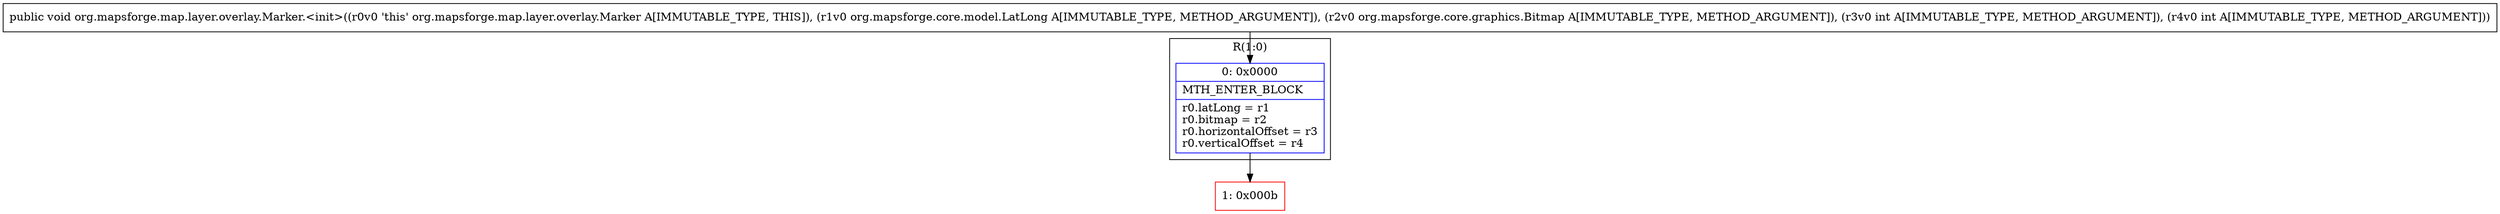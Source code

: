 digraph "CFG fororg.mapsforge.map.layer.overlay.Marker.\<init\>(Lorg\/mapsforge\/core\/model\/LatLong;Lorg\/mapsforge\/core\/graphics\/Bitmap;II)V" {
subgraph cluster_Region_1147397127 {
label = "R(1:0)";
node [shape=record,color=blue];
Node_0 [shape=record,label="{0\:\ 0x0000|MTH_ENTER_BLOCK\l|r0.latLong = r1\lr0.bitmap = r2\lr0.horizontalOffset = r3\lr0.verticalOffset = r4\l}"];
}
Node_1 [shape=record,color=red,label="{1\:\ 0x000b}"];
MethodNode[shape=record,label="{public void org.mapsforge.map.layer.overlay.Marker.\<init\>((r0v0 'this' org.mapsforge.map.layer.overlay.Marker A[IMMUTABLE_TYPE, THIS]), (r1v0 org.mapsforge.core.model.LatLong A[IMMUTABLE_TYPE, METHOD_ARGUMENT]), (r2v0 org.mapsforge.core.graphics.Bitmap A[IMMUTABLE_TYPE, METHOD_ARGUMENT]), (r3v0 int A[IMMUTABLE_TYPE, METHOD_ARGUMENT]), (r4v0 int A[IMMUTABLE_TYPE, METHOD_ARGUMENT])) }"];
MethodNode -> Node_0;
Node_0 -> Node_1;
}

